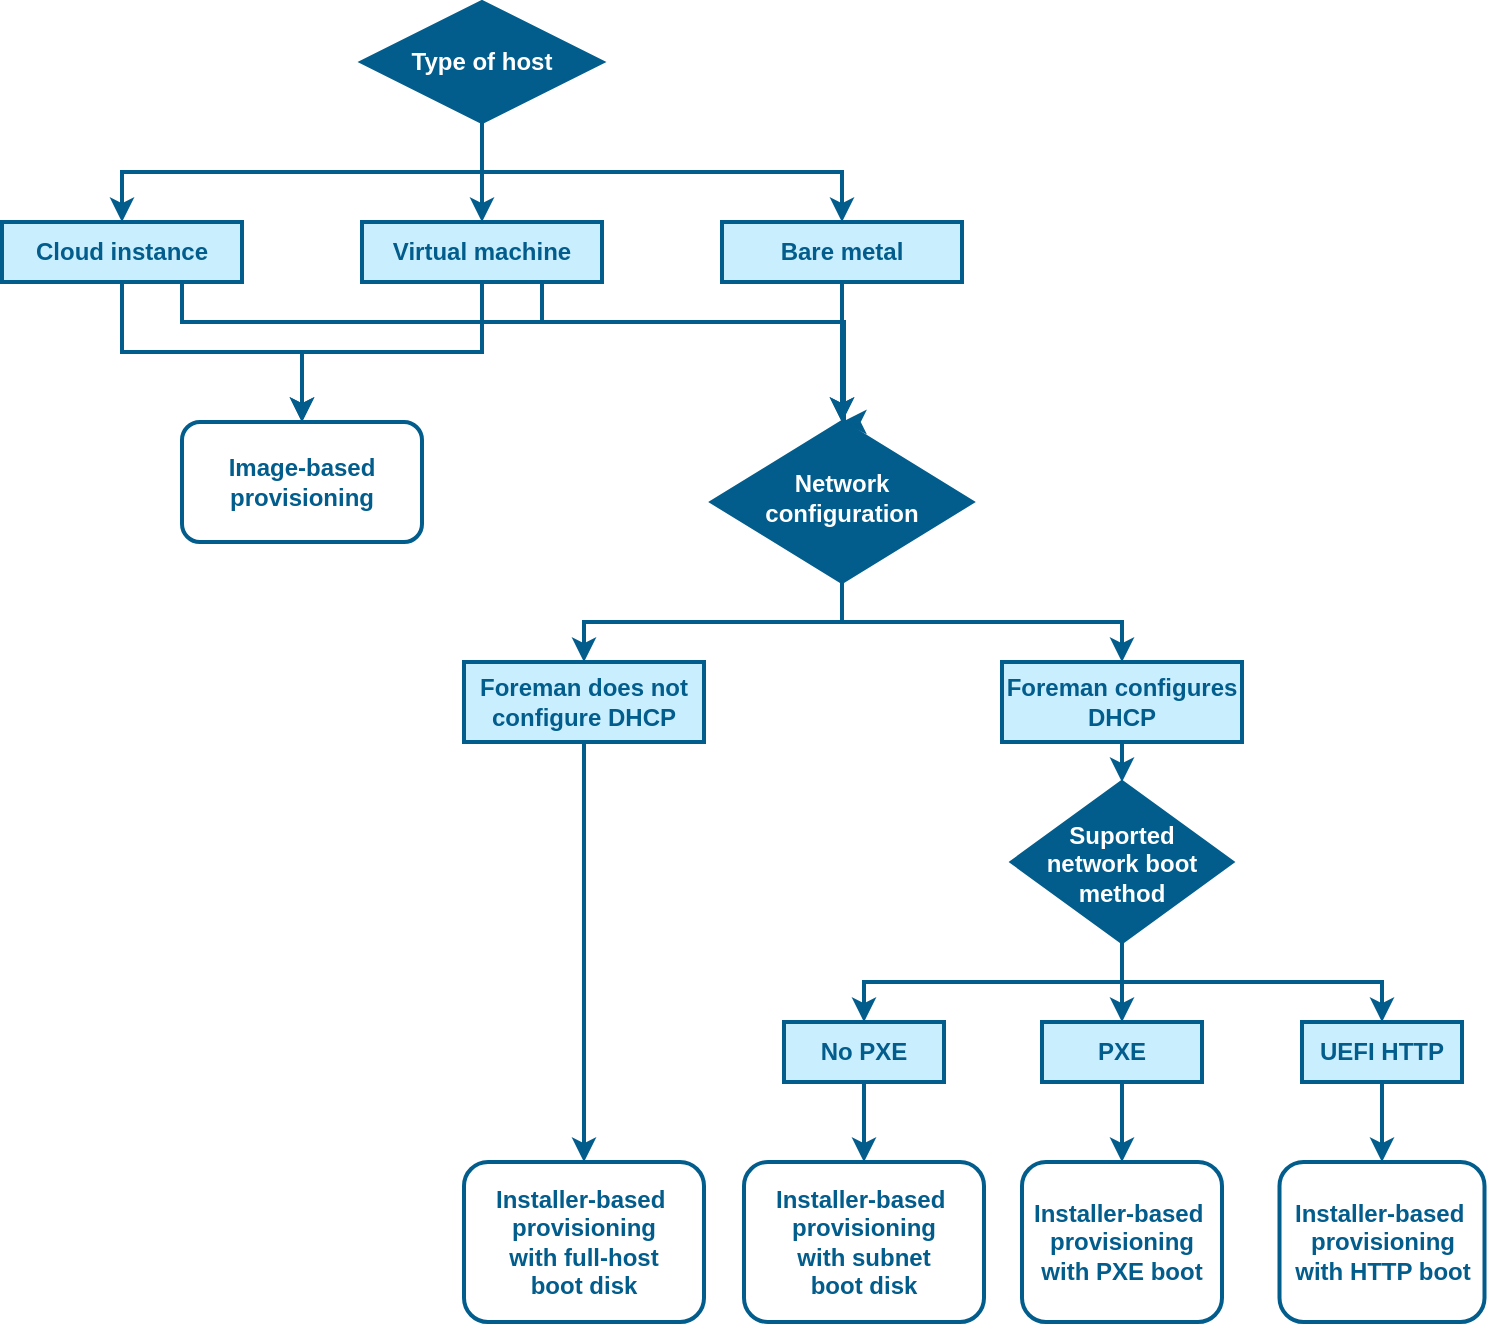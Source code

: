 <mxfile version="26.1.1">
  <diagram id="C5RBs43oDa-KdzZeNtuy" name="Page-1">
    <mxGraphModel dx="1434" dy="835" grid="1" gridSize="10" guides="1" tooltips="1" connect="1" arrows="1" fold="1" page="1" pageScale="1" pageWidth="827" pageHeight="1169" math="0" shadow="0">
      <root>
        <mxCell id="WIyWlLk6GJQsqaUBKTNV-0" />
        <mxCell id="WIyWlLk6GJQsqaUBKTNV-1" parent="WIyWlLk6GJQsqaUBKTNV-0" />
        <mxCell id="xWcLNQ5YNkxrJ8t6xSiV-4" style="edgeStyle=orthogonalEdgeStyle;rounded=0;orthogonalLoop=1;jettySize=auto;html=1;exitX=0.5;exitY=1;exitDx=0;exitDy=0;entryX=0.5;entryY=0;entryDx=0;entryDy=0;fontColor=#025d8c;fontStyle=1;strokeColor=#025d8c;strokeWidth=2;" parent="WIyWlLk6GJQsqaUBKTNV-1" source="xWcLNQ5YNkxrJ8t6xSiV-0" target="xWcLNQ5YNkxrJ8t6xSiV-1" edge="1">
          <mxGeometry relative="1" as="geometry" />
        </mxCell>
        <mxCell id="xWcLNQ5YNkxrJ8t6xSiV-5" style="edgeStyle=orthogonalEdgeStyle;rounded=0;orthogonalLoop=1;jettySize=auto;html=1;exitX=0.5;exitY=1;exitDx=0;exitDy=0;entryX=0.5;entryY=0;entryDx=0;entryDy=0;fontColor=#025d8c;fontStyle=1;strokeColor=#025d8c;strokeWidth=2;" parent="WIyWlLk6GJQsqaUBKTNV-1" source="xWcLNQ5YNkxrJ8t6xSiV-0" target="xWcLNQ5YNkxrJ8t6xSiV-2" edge="1">
          <mxGeometry relative="1" as="geometry" />
        </mxCell>
        <mxCell id="xWcLNQ5YNkxrJ8t6xSiV-6" style="edgeStyle=orthogonalEdgeStyle;rounded=0;orthogonalLoop=1;jettySize=auto;html=1;exitX=0.5;exitY=1;exitDx=0;exitDy=0;entryX=0.5;entryY=0;entryDx=0;entryDy=0;fontColor=#025d8c;fontStyle=1;strokeColor=#025d8c;strokeWidth=2;" parent="WIyWlLk6GJQsqaUBKTNV-1" source="xWcLNQ5YNkxrJ8t6xSiV-0" target="xWcLNQ5YNkxrJ8t6xSiV-3" edge="1">
          <mxGeometry relative="1" as="geometry" />
        </mxCell>
        <mxCell id="xWcLNQ5YNkxrJ8t6xSiV-0" value="Type of host" style="rhombus;whiteSpace=wrap;html=1;strokeColor=#025d8c;strokeWidth=2;fontColor=#ffffff;fontStyle=1;fillColor=#025d8c;" parent="WIyWlLk6GJQsqaUBKTNV-1" vertex="1">
          <mxGeometry x="200" y="90" width="120" height="60" as="geometry" />
        </mxCell>
        <mxCell id="xWcLNQ5YNkxrJ8t6xSiV-8" style="edgeStyle=orthogonalEdgeStyle;rounded=0;orthogonalLoop=1;jettySize=auto;html=1;exitX=0.5;exitY=1;exitDx=0;exitDy=0;entryX=0.5;entryY=0;entryDx=0;entryDy=0;fontColor=#025d8c;fontStyle=1;strokeColor=#025d8c;strokeWidth=2;" parent="WIyWlLk6GJQsqaUBKTNV-1" source="xWcLNQ5YNkxrJ8t6xSiV-1" target="xWcLNQ5YNkxrJ8t6xSiV-7" edge="1">
          <mxGeometry relative="1" as="geometry" />
        </mxCell>
        <mxCell id="0Na-MwaQ5eHF5oUU5LyZ-0" style="edgeStyle=orthogonalEdgeStyle;rounded=0;orthogonalLoop=1;jettySize=auto;html=1;exitX=0.75;exitY=1;exitDx=0;exitDy=0;entryX=0.5;entryY=0;entryDx=0;entryDy=0;strokeWidth=2;strokeColor=#025D8C;" parent="WIyWlLk6GJQsqaUBKTNV-1" source="xWcLNQ5YNkxrJ8t6xSiV-1" target="xWcLNQ5YNkxrJ8t6xSiV-10" edge="1">
          <mxGeometry relative="1" as="geometry">
            <Array as="points">
              <mxPoint x="110" y="250" />
              <mxPoint x="440" y="250" />
            </Array>
          </mxGeometry>
        </mxCell>
        <mxCell id="xWcLNQ5YNkxrJ8t6xSiV-1" value="Cloud instance" style="rounded=0;whiteSpace=wrap;html=1;fontColor=#025d8c;fontStyle=1;strokeColor=#025d8c;strokeWidth=2;fillColor=#C9EFFF;" parent="WIyWlLk6GJQsqaUBKTNV-1" vertex="1">
          <mxGeometry x="20" y="200" width="120" height="30" as="geometry" />
        </mxCell>
        <mxCell id="xWcLNQ5YNkxrJ8t6xSiV-9" style="edgeStyle=orthogonalEdgeStyle;rounded=0;orthogonalLoop=1;jettySize=auto;html=1;exitX=0.5;exitY=1;exitDx=0;exitDy=0;fontColor=#025d8c;fontStyle=1;strokeColor=#025d8c;strokeWidth=2;entryX=0.5;entryY=0;entryDx=0;entryDy=0;" parent="WIyWlLk6GJQsqaUBKTNV-1" source="xWcLNQ5YNkxrJ8t6xSiV-2" target="xWcLNQ5YNkxrJ8t6xSiV-7" edge="1">
          <mxGeometry relative="1" as="geometry">
            <mxPoint x="170" y="280" as="targetPoint" />
          </mxGeometry>
        </mxCell>
        <mxCell id="0Na-MwaQ5eHF5oUU5LyZ-1" style="edgeStyle=orthogonalEdgeStyle;rounded=0;orthogonalLoop=1;jettySize=auto;html=1;exitX=0.75;exitY=1;exitDx=0;exitDy=0;strokeColor=#025D8C;strokeWidth=2;" parent="WIyWlLk6GJQsqaUBKTNV-1" source="xWcLNQ5YNkxrJ8t6xSiV-2" edge="1">
          <mxGeometry relative="1" as="geometry">
            <mxPoint x="440" y="300" as="targetPoint" />
            <Array as="points">
              <mxPoint x="290" y="250" />
              <mxPoint x="441" y="250" />
            </Array>
          </mxGeometry>
        </mxCell>
        <mxCell id="xWcLNQ5YNkxrJ8t6xSiV-2" value="Virtual machine" style="rounded=0;whiteSpace=wrap;html=1;fontColor=#025d8c;fontStyle=1;strokeColor=#025d8c;strokeWidth=2;fillColor=#C9EFFF;" parent="WIyWlLk6GJQsqaUBKTNV-1" vertex="1">
          <mxGeometry x="200" y="200" width="120" height="30" as="geometry" />
        </mxCell>
        <mxCell id="xWcLNQ5YNkxrJ8t6xSiV-34" value="" style="edgeStyle=orthogonalEdgeStyle;rounded=0;orthogonalLoop=1;jettySize=auto;html=1;fontColor=#025d8c;fontStyle=1;strokeColor=#025d8c;strokeWidth=2;" parent="WIyWlLk6GJQsqaUBKTNV-1" source="xWcLNQ5YNkxrJ8t6xSiV-3" target="xWcLNQ5YNkxrJ8t6xSiV-10" edge="1">
          <mxGeometry relative="1" as="geometry" />
        </mxCell>
        <mxCell id="xWcLNQ5YNkxrJ8t6xSiV-3" value="Bare metal" style="rounded=0;whiteSpace=wrap;html=1;fontColor=#025d8c;fontStyle=1;strokeColor=#025d8c;strokeWidth=2;fillColor=#C9EFFF;" parent="WIyWlLk6GJQsqaUBKTNV-1" vertex="1">
          <mxGeometry x="380" y="200" width="120" height="30" as="geometry" />
        </mxCell>
        <mxCell id="xWcLNQ5YNkxrJ8t6xSiV-7" value="Image-based&lt;div&gt;provisioning&lt;/div&gt;" style="rounded=1;whiteSpace=wrap;html=1;fontColor=#025d8c;fontStyle=1;strokeColor=#025d8c;strokeWidth=2;fillColor=#ffffff;" parent="WIyWlLk6GJQsqaUBKTNV-1" vertex="1">
          <mxGeometry x="110" y="300" width="120" height="60" as="geometry" />
        </mxCell>
        <mxCell id="xWcLNQ5YNkxrJ8t6xSiV-23" style="edgeStyle=orthogonalEdgeStyle;rounded=0;orthogonalLoop=1;jettySize=auto;html=1;exitX=0.5;exitY=1;exitDx=0;exitDy=0;entryX=0.5;entryY=0;entryDx=0;entryDy=0;fontColor=#025d8c;fontStyle=1;strokeColor=#025d8c;strokeWidth=2;" parent="WIyWlLk6GJQsqaUBKTNV-1" source="xWcLNQ5YNkxrJ8t6xSiV-10" target="xWcLNQ5YNkxrJ8t6xSiV-12" edge="1">
          <mxGeometry relative="1" as="geometry" />
        </mxCell>
        <mxCell id="xWcLNQ5YNkxrJ8t6xSiV-24" style="edgeStyle=orthogonalEdgeStyle;rounded=0;orthogonalLoop=1;jettySize=auto;html=1;exitX=0.5;exitY=1;exitDx=0;exitDy=0;entryX=0.5;entryY=0;entryDx=0;entryDy=0;fontColor=#025d8c;fontStyle=1;strokeColor=#025d8c;strokeWidth=2;" parent="WIyWlLk6GJQsqaUBKTNV-1" source="xWcLNQ5YNkxrJ8t6xSiV-10" target="xWcLNQ5YNkxrJ8t6xSiV-13" edge="1">
          <mxGeometry relative="1" as="geometry" />
        </mxCell>
        <mxCell id="xWcLNQ5YNkxrJ8t6xSiV-10" value="Network&lt;div&gt;configuration&lt;/div&gt;" style="rhombus;whiteSpace=wrap;html=1;fontColor=#ffffff;fontStyle=1;strokeColor=#025d8c;strokeWidth=2;fillColor=#025d8c;spacingTop=-4;" parent="WIyWlLk6GJQsqaUBKTNV-1" vertex="1">
          <mxGeometry x="375" y="300" width="130" height="80" as="geometry" />
        </mxCell>
        <mxCell id="xWcLNQ5YNkxrJ8t6xSiV-25" style="edgeStyle=orthogonalEdgeStyle;rounded=0;orthogonalLoop=1;jettySize=auto;html=1;exitX=0.5;exitY=1;exitDx=0;exitDy=0;entryX=0.5;entryY=0;entryDx=0;entryDy=0;fontColor=#025d8c;fontStyle=1;strokeColor=#025d8c;strokeWidth=2;" parent="WIyWlLk6GJQsqaUBKTNV-1" source="xWcLNQ5YNkxrJ8t6xSiV-12" edge="1">
          <mxGeometry relative="1" as="geometry">
            <mxPoint x="311" y="670" as="targetPoint" />
          </mxGeometry>
        </mxCell>
        <mxCell id="xWcLNQ5YNkxrJ8t6xSiV-12" value="Foreman does not configure DHCP" style="rounded=0;whiteSpace=wrap;html=1;fontColor=#025d8c;fontStyle=1;strokeColor=#025d8c;strokeWidth=2;fillColor=#C9EFFF;" parent="WIyWlLk6GJQsqaUBKTNV-1" vertex="1">
          <mxGeometry x="251" y="420" width="120" height="40" as="geometry" />
        </mxCell>
        <mxCell id="xWcLNQ5YNkxrJ8t6xSiV-26" style="edgeStyle=orthogonalEdgeStyle;rounded=0;orthogonalLoop=1;jettySize=auto;html=1;exitX=0.5;exitY=1;exitDx=0;exitDy=0;entryX=0.5;entryY=0;entryDx=0;entryDy=0;fontColor=#025d8c;fontStyle=1;strokeColor=#025d8c;strokeWidth=2;" parent="WIyWlLk6GJQsqaUBKTNV-1" source="xWcLNQ5YNkxrJ8t6xSiV-13" target="xWcLNQ5YNkxrJ8t6xSiV-14" edge="1">
          <mxGeometry relative="1" as="geometry" />
        </mxCell>
        <mxCell id="xWcLNQ5YNkxrJ8t6xSiV-13" value="Foreman configures DHCP" style="rounded=0;whiteSpace=wrap;html=1;fontColor=#025d8c;fontStyle=1;strokeColor=#025d8c;strokeWidth=2;fillColor=#C9EFFF;" parent="WIyWlLk6GJQsqaUBKTNV-1" vertex="1">
          <mxGeometry x="520" y="420" width="120" height="40" as="geometry" />
        </mxCell>
        <mxCell id="xWcLNQ5YNkxrJ8t6xSiV-27" style="edgeStyle=orthogonalEdgeStyle;rounded=0;orthogonalLoop=1;jettySize=auto;html=1;exitX=0.5;exitY=1;exitDx=0;exitDy=0;entryX=0.5;entryY=0;entryDx=0;entryDy=0;fontColor=#025d8c;fontStyle=1;strokeColor=#025d8c;strokeWidth=2;" parent="WIyWlLk6GJQsqaUBKTNV-1" source="xWcLNQ5YNkxrJ8t6xSiV-14" target="xWcLNQ5YNkxrJ8t6xSiV-16" edge="1">
          <mxGeometry relative="1" as="geometry" />
        </mxCell>
        <mxCell id="xWcLNQ5YNkxrJ8t6xSiV-28" style="edgeStyle=orthogonalEdgeStyle;rounded=0;orthogonalLoop=1;jettySize=auto;html=1;exitX=0.5;exitY=1;exitDx=0;exitDy=0;fontColor=#025d8c;fontStyle=1;strokeColor=#025d8c;strokeWidth=2;" parent="WIyWlLk6GJQsqaUBKTNV-1" source="xWcLNQ5YNkxrJ8t6xSiV-14" target="xWcLNQ5YNkxrJ8t6xSiV-17" edge="1">
          <mxGeometry relative="1" as="geometry">
            <mxPoint x="461" y="600" as="targetPoint" />
          </mxGeometry>
        </mxCell>
        <mxCell id="xWcLNQ5YNkxrJ8t6xSiV-29" style="edgeStyle=orthogonalEdgeStyle;rounded=0;orthogonalLoop=1;jettySize=auto;html=1;exitX=0.5;exitY=1;exitDx=0;exitDy=0;entryX=0.5;entryY=0;entryDx=0;entryDy=0;fontColor=#025d8c;fontStyle=1;strokeColor=#025d8c;strokeWidth=2;" parent="WIyWlLk6GJQsqaUBKTNV-1" source="xWcLNQ5YNkxrJ8t6xSiV-14" target="xWcLNQ5YNkxrJ8t6xSiV-15" edge="1">
          <mxGeometry relative="1" as="geometry" />
        </mxCell>
        <mxCell id="xWcLNQ5YNkxrJ8t6xSiV-14" value="Suported&lt;br&gt;network boot method" style="rhombus;whiteSpace=wrap;html=1;fontColor=#ffffff;fontStyle=1;strokeColor=#025d8c;strokeWidth=2;fillColor=#025d8c;spacingTop=2;" parent="WIyWlLk6GJQsqaUBKTNV-1" vertex="1">
          <mxGeometry x="525" y="480" width="110" height="80" as="geometry" />
        </mxCell>
        <mxCell id="xWcLNQ5YNkxrJ8t6xSiV-30" style="edgeStyle=orthogonalEdgeStyle;rounded=0;orthogonalLoop=1;jettySize=auto;html=1;exitX=0.5;exitY=1;exitDx=0;exitDy=0;entryX=0.5;entryY=0;entryDx=0;entryDy=0;fontColor=#025d8c;fontStyle=1;strokeColor=#025d8c;strokeWidth=2;" parent="WIyWlLk6GJQsqaUBKTNV-1" source="xWcLNQ5YNkxrJ8t6xSiV-15" edge="1">
          <mxGeometry relative="1" as="geometry">
            <mxPoint x="710" y="670" as="targetPoint" />
          </mxGeometry>
        </mxCell>
        <mxCell id="xWcLNQ5YNkxrJ8t6xSiV-15" value="UEFI HTTP" style="rounded=0;whiteSpace=wrap;html=1;fontColor=#025d8c;fontStyle=1;strokeColor=#025d8c;strokeWidth=2;fillColor=#C9EFFF;" parent="WIyWlLk6GJQsqaUBKTNV-1" vertex="1">
          <mxGeometry x="670" y="600" width="80" height="30" as="geometry" />
        </mxCell>
        <mxCell id="xWcLNQ5YNkxrJ8t6xSiV-31" style="edgeStyle=orthogonalEdgeStyle;rounded=0;orthogonalLoop=1;jettySize=auto;html=1;exitX=0.5;exitY=1;exitDx=0;exitDy=0;entryX=0.5;entryY=0;entryDx=0;entryDy=0;fontColor=#025d8c;fontStyle=1;strokeColor=#025d8c;strokeWidth=2;" parent="WIyWlLk6GJQsqaUBKTNV-1" source="xWcLNQ5YNkxrJ8t6xSiV-16" edge="1">
          <mxGeometry relative="1" as="geometry">
            <mxPoint x="580" y="670" as="targetPoint" />
          </mxGeometry>
        </mxCell>
        <mxCell id="xWcLNQ5YNkxrJ8t6xSiV-16" value="PXE" style="rounded=0;whiteSpace=wrap;html=1;fontColor=#025d8c;fontStyle=1;strokeColor=#025d8c;strokeWidth=2;fillColor=#C9EFFF;" parent="WIyWlLk6GJQsqaUBKTNV-1" vertex="1">
          <mxGeometry x="540" y="600" width="80" height="30" as="geometry" />
        </mxCell>
        <mxCell id="xWcLNQ5YNkxrJ8t6xSiV-33" style="edgeStyle=orthogonalEdgeStyle;rounded=0;orthogonalLoop=1;jettySize=auto;html=1;exitX=0.5;exitY=1;exitDx=0;exitDy=0;entryX=0.5;entryY=0;entryDx=0;entryDy=0;fontColor=#025d8c;fontStyle=1;strokeColor=#025d8c;strokeWidth=2;" parent="WIyWlLk6GJQsqaUBKTNV-1" source="xWcLNQ5YNkxrJ8t6xSiV-17" edge="1">
          <mxGeometry relative="1" as="geometry">
            <mxPoint x="451" y="670" as="targetPoint" />
          </mxGeometry>
        </mxCell>
        <mxCell id="xWcLNQ5YNkxrJ8t6xSiV-17" value="No PXE" style="rounded=0;whiteSpace=wrap;html=1;fontColor=#025d8c;fontStyle=1;strokeColor=#025d8c;strokeWidth=2;fillColor=#C9EFFF;" parent="WIyWlLk6GJQsqaUBKTNV-1" vertex="1">
          <mxGeometry x="411" y="600" width="80" height="30" as="geometry" />
        </mxCell>
        <mxCell id="xWcLNQ5YNkxrJ8t6xSiV-18" value="Installer-based&amp;nbsp;&lt;div&gt;provisioning&lt;/div&gt;&lt;div&gt;with full-host&lt;/div&gt;&lt;div&gt;boot disk&lt;/div&gt;" style="rounded=1;whiteSpace=wrap;html=1;fontColor=#025d8c;fontStyle=1;strokeColor=#025d8c;strokeWidth=2;fillColor=#ffffff;" parent="WIyWlLk6GJQsqaUBKTNV-1" vertex="1">
          <mxGeometry x="251" y="670" width="120" height="80" as="geometry" />
        </mxCell>
        <mxCell id="xWcLNQ5YNkxrJ8t6xSiV-19" value="Installer-based&amp;nbsp;&lt;div&gt;provisioning&lt;/div&gt;&lt;div&gt;with PXE boot&lt;/div&gt;" style="rounded=1;whiteSpace=wrap;html=1;fontColor=#025d8c;fontStyle=1;strokeColor=#025d8c;strokeWidth=2;fillColor=#ffffff;" parent="WIyWlLk6GJQsqaUBKTNV-1" vertex="1">
          <mxGeometry x="530" y="670" width="100" height="80" as="geometry" />
        </mxCell>
        <mxCell id="xWcLNQ5YNkxrJ8t6xSiV-20" value="Installer-based&amp;nbsp;&lt;div&gt;provisioning&lt;/div&gt;&lt;div&gt;with HTTP boot&lt;/div&gt;" style="rounded=1;whiteSpace=wrap;html=1;fontColor=#025d8c;fontStyle=1;strokeColor=#025d8c;strokeWidth=2;fillColor=#ffffff;" parent="WIyWlLk6GJQsqaUBKTNV-1" vertex="1">
          <mxGeometry x="658.75" y="670" width="102.5" height="80" as="geometry" />
        </mxCell>
        <mxCell id="Y5WXKg2Rp6gv7IF2gnYe-0" value="Installer-based&amp;nbsp;&lt;div&gt;provisioning&lt;/div&gt;&lt;div&gt;with subnet&lt;/div&gt;&lt;div&gt;boot disk&lt;/div&gt;" style="rounded=1;whiteSpace=wrap;html=1;fontColor=#025d8c;fontStyle=1;strokeColor=#025d8c;strokeWidth=2;fillColor=#ffffff;" parent="WIyWlLk6GJQsqaUBKTNV-1" vertex="1">
          <mxGeometry x="391" y="670" width="120" height="80" as="geometry" />
        </mxCell>
      </root>
    </mxGraphModel>
  </diagram>
</mxfile>
